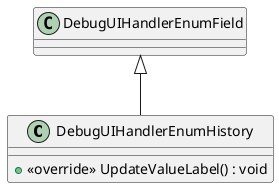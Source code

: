 @startuml
class DebugUIHandlerEnumHistory {
    + <<override>> UpdateValueLabel() : void
}
DebugUIHandlerEnumField <|-- DebugUIHandlerEnumHistory
@enduml
